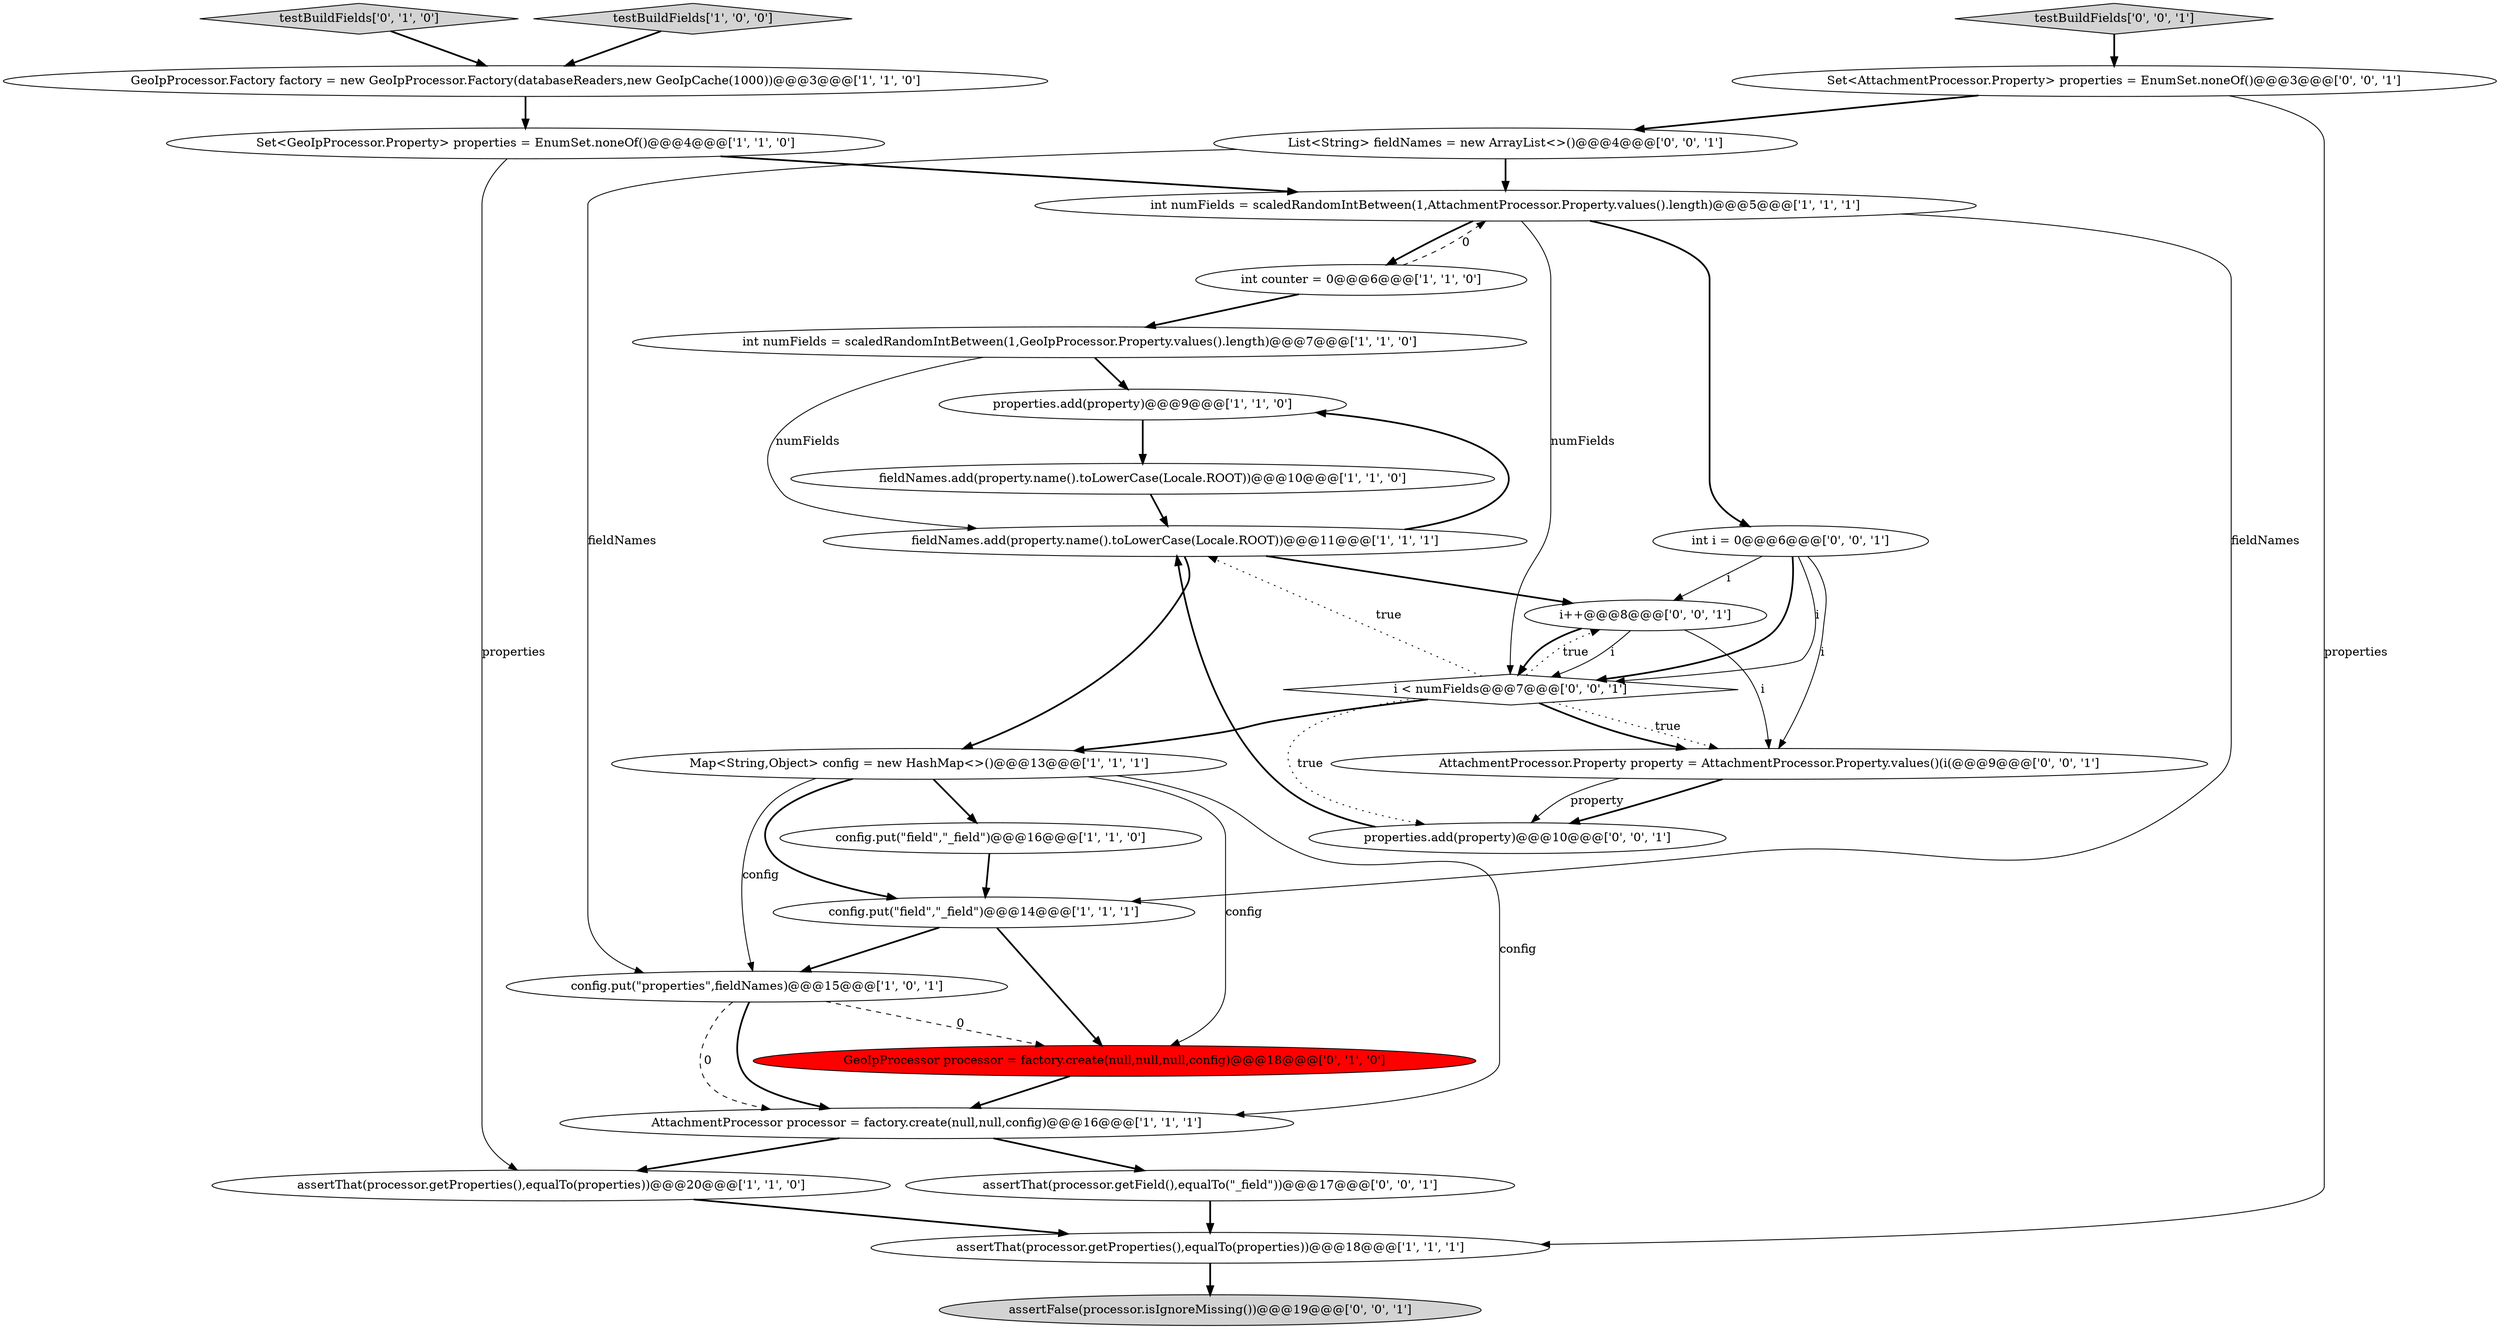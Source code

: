 digraph {
15 [style = filled, label = "config.put(\"field\",\"_field\")@@@16@@@['1', '1', '0']", fillcolor = white, shape = ellipse image = "AAA0AAABBB1BBB"];
13 [style = filled, label = "AttachmentProcessor processor = factory.create(null,null,config)@@@16@@@['1', '1', '1']", fillcolor = white, shape = ellipse image = "AAA0AAABBB1BBB"];
0 [style = filled, label = "int counter = 0@@@6@@@['1', '1', '0']", fillcolor = white, shape = ellipse image = "AAA0AAABBB1BBB"];
24 [style = filled, label = "AttachmentProcessor.Property property = AttachmentProcessor.Property.values()(i(@@@9@@@['0', '0', '1']", fillcolor = white, shape = ellipse image = "AAA0AAABBB3BBB"];
16 [style = filled, label = "testBuildFields['0', '1', '0']", fillcolor = lightgray, shape = diamond image = "AAA0AAABBB2BBB"];
21 [style = filled, label = "testBuildFields['0', '0', '1']", fillcolor = lightgray, shape = diamond image = "AAA0AAABBB3BBB"];
1 [style = filled, label = "testBuildFields['1', '0', '0']", fillcolor = lightgray, shape = diamond image = "AAA0AAABBB1BBB"];
6 [style = filled, label = "GeoIpProcessor.Factory factory = new GeoIpProcessor.Factory(databaseReaders,new GeoIpCache(1000))@@@3@@@['1', '1', '0']", fillcolor = white, shape = ellipse image = "AAA0AAABBB1BBB"];
5 [style = filled, label = "config.put(\"properties\",fieldNames)@@@15@@@['1', '0', '1']", fillcolor = white, shape = ellipse image = "AAA0AAABBB1BBB"];
26 [style = filled, label = "List<String> fieldNames = new ArrayList<>()@@@4@@@['0', '0', '1']", fillcolor = white, shape = ellipse image = "AAA0AAABBB3BBB"];
8 [style = filled, label = "assertThat(processor.getProperties(),equalTo(properties))@@@18@@@['1', '1', '1']", fillcolor = white, shape = ellipse image = "AAA0AAABBB1BBB"];
9 [style = filled, label = "int numFields = scaledRandomIntBetween(1,AttachmentProcessor.Property.values().length)@@@5@@@['1', '1', '1']", fillcolor = white, shape = ellipse image = "AAA0AAABBB1BBB"];
2 [style = filled, label = "properties.add(property)@@@9@@@['1', '1', '0']", fillcolor = white, shape = ellipse image = "AAA0AAABBB1BBB"];
25 [style = filled, label = "i < numFields@@@7@@@['0', '0', '1']", fillcolor = white, shape = diamond image = "AAA0AAABBB3BBB"];
14 [style = filled, label = "fieldNames.add(property.name().toLowerCase(Locale.ROOT))@@@11@@@['1', '1', '1']", fillcolor = white, shape = ellipse image = "AAA0AAABBB1BBB"];
7 [style = filled, label = "Map<String,Object> config = new HashMap<>()@@@13@@@['1', '1', '1']", fillcolor = white, shape = ellipse image = "AAA0AAABBB1BBB"];
19 [style = filled, label = "i++@@@8@@@['0', '0', '1']", fillcolor = white, shape = ellipse image = "AAA0AAABBB3BBB"];
20 [style = filled, label = "properties.add(property)@@@10@@@['0', '0', '1']", fillcolor = white, shape = ellipse image = "AAA0AAABBB3BBB"];
10 [style = filled, label = "config.put(\"field\",\"_field\")@@@14@@@['1', '1', '1']", fillcolor = white, shape = ellipse image = "AAA0AAABBB1BBB"];
18 [style = filled, label = "Set<AttachmentProcessor.Property> properties = EnumSet.noneOf()@@@3@@@['0', '0', '1']", fillcolor = white, shape = ellipse image = "AAA0AAABBB3BBB"];
11 [style = filled, label = "assertThat(processor.getProperties(),equalTo(properties))@@@20@@@['1', '1', '0']", fillcolor = white, shape = ellipse image = "AAA0AAABBB1BBB"];
27 [style = filled, label = "int i = 0@@@6@@@['0', '0', '1']", fillcolor = white, shape = ellipse image = "AAA0AAABBB3BBB"];
22 [style = filled, label = "assertFalse(processor.isIgnoreMissing())@@@19@@@['0', '0', '1']", fillcolor = lightgray, shape = ellipse image = "AAA0AAABBB3BBB"];
12 [style = filled, label = "Set<GeoIpProcessor.Property> properties = EnumSet.noneOf()@@@4@@@['1', '1', '0']", fillcolor = white, shape = ellipse image = "AAA0AAABBB1BBB"];
3 [style = filled, label = "int numFields = scaledRandomIntBetween(1,GeoIpProcessor.Property.values().length)@@@7@@@['1', '1', '0']", fillcolor = white, shape = ellipse image = "AAA0AAABBB1BBB"];
23 [style = filled, label = "assertThat(processor.getField(),equalTo(\"_field\"))@@@17@@@['0', '0', '1']", fillcolor = white, shape = ellipse image = "AAA0AAABBB3BBB"];
4 [style = filled, label = "fieldNames.add(property.name().toLowerCase(Locale.ROOT))@@@10@@@['1', '1', '0']", fillcolor = white, shape = ellipse image = "AAA0AAABBB1BBB"];
17 [style = filled, label = "GeoIpProcessor processor = factory.create(null,null,null,config)@@@18@@@['0', '1', '0']", fillcolor = red, shape = ellipse image = "AAA1AAABBB2BBB"];
5->13 [style = dashed, label="0"];
0->3 [style = bold, label=""];
7->13 [style = solid, label="config"];
4->14 [style = bold, label=""];
15->10 [style = bold, label=""];
9->0 [style = bold, label=""];
7->10 [style = bold, label=""];
16->6 [style = bold, label=""];
18->26 [style = bold, label=""];
26->9 [style = bold, label=""];
14->19 [style = bold, label=""];
25->24 [style = dotted, label="true"];
10->17 [style = bold, label=""];
20->14 [style = bold, label=""];
25->14 [style = dotted, label="true"];
12->11 [style = solid, label="properties"];
23->8 [style = bold, label=""];
12->9 [style = bold, label=""];
25->7 [style = bold, label=""];
2->4 [style = bold, label=""];
13->11 [style = bold, label=""];
7->5 [style = solid, label="config"];
21->18 [style = bold, label=""];
19->25 [style = bold, label=""];
8->22 [style = bold, label=""];
14->7 [style = bold, label=""];
9->27 [style = bold, label=""];
24->20 [style = bold, label=""];
9->25 [style = solid, label="numFields"];
25->24 [style = bold, label=""];
19->25 [style = solid, label="i"];
19->24 [style = solid, label="i"];
1->6 [style = bold, label=""];
10->5 [style = bold, label=""];
18->8 [style = solid, label="properties"];
3->2 [style = bold, label=""];
27->19 [style = solid, label="i"];
9->10 [style = solid, label="fieldNames"];
5->17 [style = dashed, label="0"];
5->13 [style = bold, label=""];
3->14 [style = solid, label="numFields"];
25->20 [style = dotted, label="true"];
13->23 [style = bold, label=""];
7->15 [style = bold, label=""];
11->8 [style = bold, label=""];
27->24 [style = solid, label="i"];
14->2 [style = bold, label=""];
17->13 [style = bold, label=""];
24->20 [style = solid, label="property"];
0->9 [style = dashed, label="0"];
25->19 [style = dotted, label="true"];
27->25 [style = solid, label="i"];
7->17 [style = solid, label="config"];
27->25 [style = bold, label=""];
26->5 [style = solid, label="fieldNames"];
6->12 [style = bold, label=""];
}
